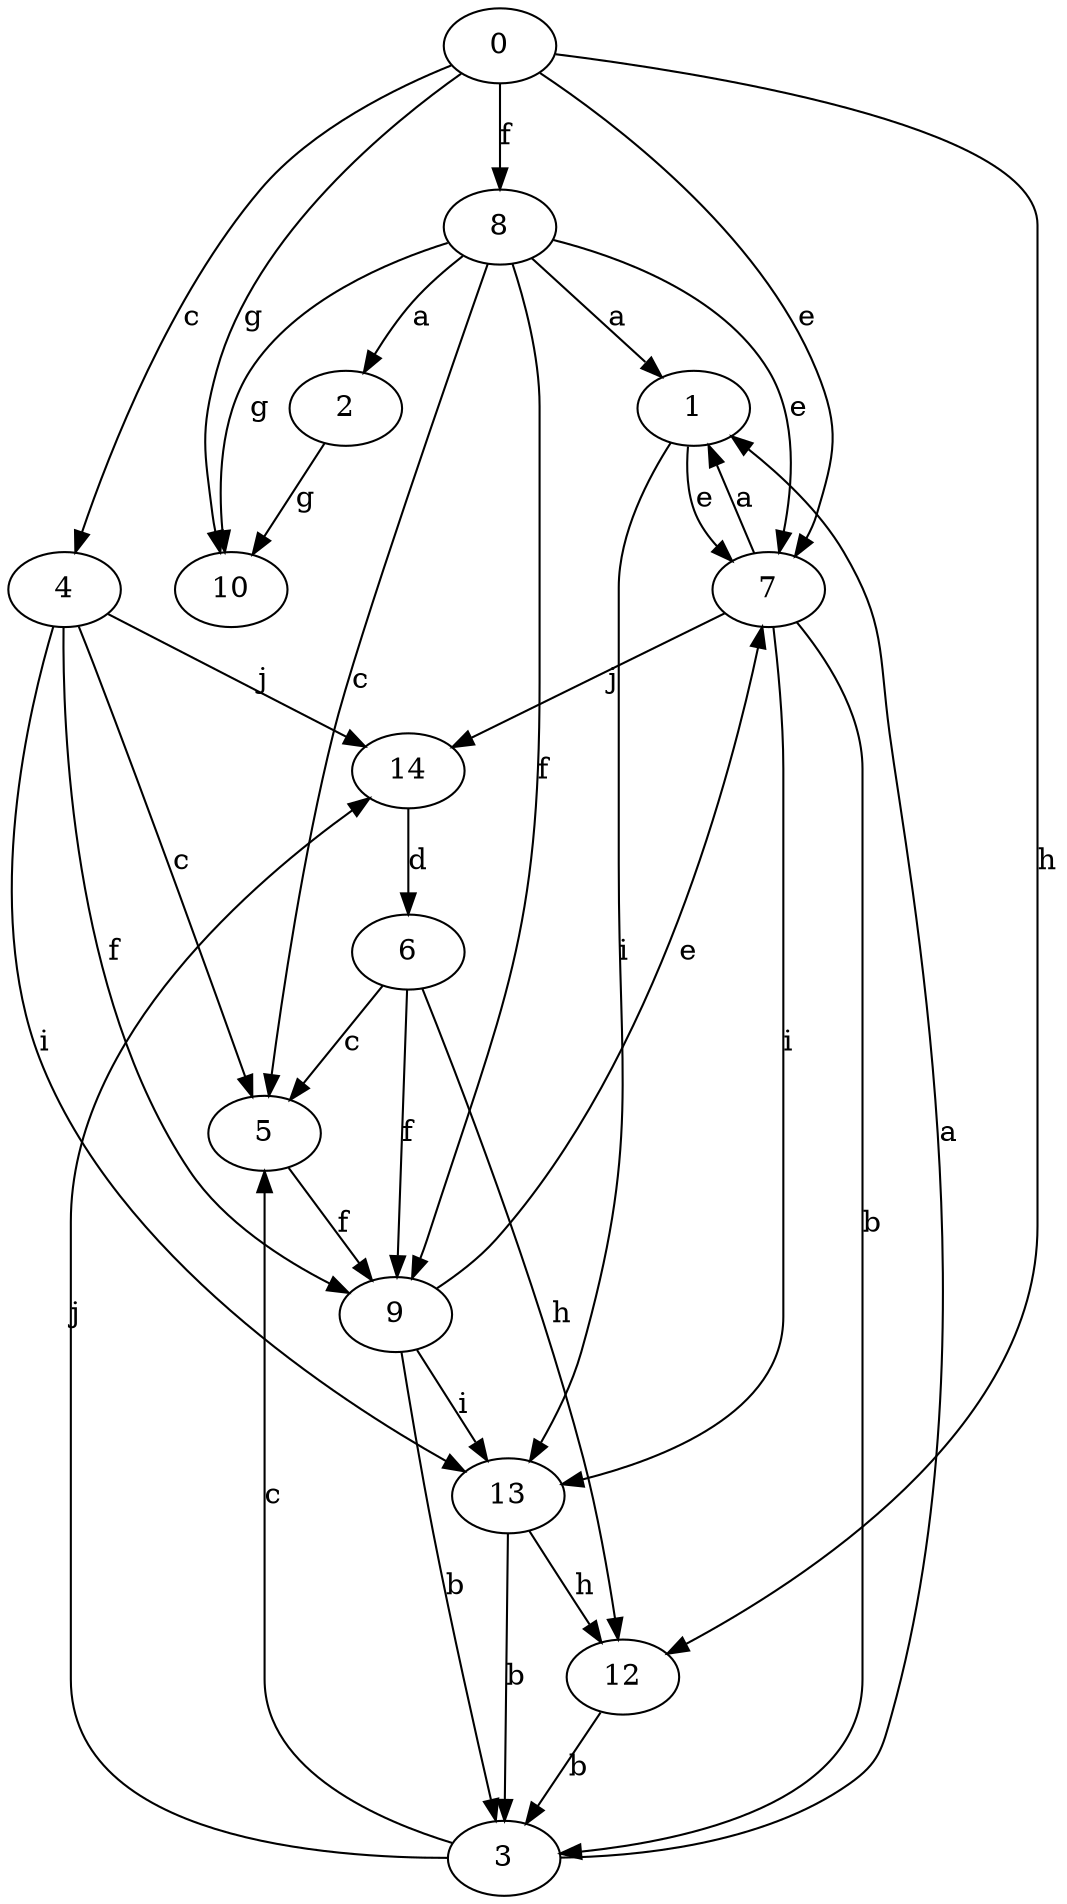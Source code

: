 strict digraph  {
1;
2;
3;
4;
5;
6;
7;
8;
9;
10;
0;
12;
13;
14;
1 -> 7  [label=e];
1 -> 13  [label=i];
2 -> 10  [label=g];
3 -> 1  [label=a];
3 -> 5  [label=c];
3 -> 14  [label=j];
4 -> 5  [label=c];
4 -> 9  [label=f];
4 -> 13  [label=i];
4 -> 14  [label=j];
5 -> 9  [label=f];
6 -> 5  [label=c];
6 -> 9  [label=f];
6 -> 12  [label=h];
7 -> 1  [label=a];
7 -> 3  [label=b];
7 -> 13  [label=i];
7 -> 14  [label=j];
8 -> 1  [label=a];
8 -> 2  [label=a];
8 -> 5  [label=c];
8 -> 7  [label=e];
8 -> 9  [label=f];
8 -> 10  [label=g];
9 -> 3  [label=b];
9 -> 7  [label=e];
9 -> 13  [label=i];
0 -> 4  [label=c];
0 -> 7  [label=e];
0 -> 8  [label=f];
0 -> 10  [label=g];
0 -> 12  [label=h];
12 -> 3  [label=b];
13 -> 3  [label=b];
13 -> 12  [label=h];
14 -> 6  [label=d];
}

